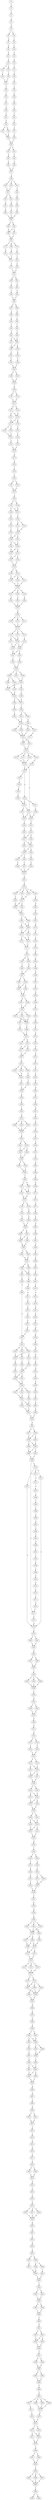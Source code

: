 strict digraph  {
	S0 -> S1 [ label = T ];
	S1 -> S2 [ label = C ];
	S2 -> S3 [ label = A ];
	S3 -> S4 [ label = G ];
	S4 -> S5 [ label = T ];
	S4 -> S6 [ label = C ];
	S5 -> S7 [ label = G ];
	S6 -> S8 [ label = A ];
	S7 -> S9 [ label = G ];
	S8 -> S10 [ label = A ];
	S9 -> S11 [ label = C ];
	S10 -> S12 [ label = A ];
	S11 -> S13 [ label = T ];
	S12 -> S14 [ label = A ];
	S13 -> S15 [ label = T ];
	S13 -> S16 [ label = C ];
	S14 -> S17 [ label = A ];
	S15 -> S18 [ label = C ];
	S16 -> S19 [ label = T ];
	S17 -> S20 [ label = A ];
	S18 -> S21 [ label = C ];
	S19 -> S21 [ label = C ];
	S20 -> S22 [ label = A ];
	S21 -> S23 [ label = T ];
	S22 -> S24 [ label = A ];
	S23 -> S25 [ label = T ];
	S24 -> S26 [ label = A ];
	S25 -> S27 [ label = C ];
	S26 -> S28 [ label = T ];
	S27 -> S29 [ label = A ];
	S28 -> S30 [ label = T ];
	S29 -> S31 [ label = A ];
	S30 -> S32 [ label = T ];
	S31 -> S33 [ label = G ];
	S32 -> S34 [ label = T ];
	S33 -> S35 [ label = G ];
	S33 -> S36 [ label = C ];
	S34 -> S37 [ label = T ];
	S35 -> S38 [ label = C ];
	S36 -> S38 [ label = C ];
	S37 -> S39 [ label = T ];
	S38 -> S40 [ label = T ];
	S39 -> S40 [ label = T ];
	S40 -> S41 [ label = G ];
	S40 -> S42 [ label = T ];
	S41 -> S43 [ label = G ];
	S42 -> S44 [ label = C ];
	S43 -> S45 [ label = C ];
	S44 -> S46 [ label = A ];
	S45 -> S47 [ label = T ];
	S46 -> S47 [ label = T ];
	S47 -> S48 [ label = C ];
	S48 -> S49 [ label = A ];
	S48 -> S50 [ label = C ];
	S48 -> S51 [ label = T ];
	S49 -> S52 [ label = T ];
	S50 -> S52 [ label = T ];
	S51 -> S53 [ label = G ];
	S52 -> S54 [ label = T ];
	S52 -> S55 [ label = C ];
	S53 -> S56 [ label = A ];
	S54 -> S57 [ label = G ];
	S55 -> S58 [ label = A ];
	S56 -> S59 [ label = C ];
	S57 -> S60 [ label = G ];
	S58 -> S61 [ label = T ];
	S59 -> S62 [ label = C ];
	S60 -> S63 [ label = G ];
	S61 -> S63 [ label = G ];
	S62 -> S63 [ label = G ];
	S63 -> S64 [ label = A ];
	S63 -> S65 [ label = G ];
	S64 -> S66 [ label = G ];
	S65 -> S67 [ label = T ];
	S65 -> S66 [ label = G ];
	S66 -> S68 [ label = G ];
	S67 -> S68 [ label = G ];
	S68 -> S69 [ label = A ];
	S68 -> S70 [ label = C ];
	S68 -> S71 [ label = G ];
	S69 -> S72 [ label = A ];
	S70 -> S73 [ label = C ];
	S71 -> S74 [ label = G ];
	S72 -> S75 [ label = A ];
	S73 -> S76 [ label = C ];
	S74 -> S75 [ label = A ];
	S75 -> S77 [ label = T ];
	S76 -> S78 [ label = C ];
	S77 -> S79 [ label = T ];
	S78 -> S79 [ label = T ];
	S79 -> S80 [ label = C ];
	S79 -> S81 [ label = T ];
	S80 -> S82 [ label = A ];
	S81 -> S83 [ label = G ];
	S82 -> S84 [ label = T ];
	S83 -> S85 [ label = C ];
	S84 -> S86 [ label = T ];
	S85 -> S86 [ label = T ];
	S86 -> S87 [ label = C ];
	S86 -> S88 [ label = A ];
	S87 -> S89 [ label = T ];
	S88 -> S90 [ label = A ];
	S89 -> S91 [ label = G ];
	S90 -> S92 [ label = T ];
	S91 -> S93 [ label = C ];
	S92 -> S94 [ label = T ];
	S93 -> S95 [ label = A ];
	S94 -> S96 [ label = C ];
	S95 -> S97 [ label = C ];
	S95 -> S98 [ label = A ];
	S96 -> S98 [ label = A ];
	S97 -> S99 [ label = C ];
	S98 -> S100 [ label = G ];
	S98 -> S99 [ label = C ];
	S99 -> S101 [ label = A ];
	S100 -> S102 [ label = G ];
	S101 -> S103 [ label = G ];
	S102 -> S104 [ label = C ];
	S103 -> S105 [ label = G ];
	S104 -> S105 [ label = G ];
	S105 -> S106 [ label = C ];
	S105 -> S107 [ label = G ];
	S106 -> S108 [ label = A ];
	S107 -> S108 [ label = A ];
	S108 -> S109 [ label = G ];
	S109 -> S110 [ label = A ];
	S109 -> S111 [ label = C ];
	S110 -> S112 [ label = G ];
	S111 -> S112 [ label = G ];
	S112 -> S113 [ label = G ];
	S112 -> S114 [ label = A ];
	S113 -> S115 [ label = A ];
	S113 -> S116 [ label = G ];
	S114 -> S116 [ label = G ];
	S115 -> S117 [ label = A ];
	S116 -> S118 [ label = G ];
	S116 -> S117 [ label = A ];
	S117 -> S119 [ label = C ];
	S117 -> S120 [ label = T ];
	S118 -> S121 [ label = A ];
	S119 -> S122 [ label = C ];
	S120 -> S122 [ label = C ];
	S121 -> S123 [ label = A ];
	S122 -> S124 [ label = A ];
	S123 -> S125 [ label = C ];
	S124 -> S126 [ label = A ];
	S125 -> S126 [ label = A ];
	S126 -> S127 [ label = G ];
	S127 -> S128 [ label = G ];
	S128 -> S129 [ label = C ];
	S129 -> S130 [ label = A ];
	S130 -> S131 [ label = G ];
	S130 -> S132 [ label = T ];
	S131 -> S133 [ label = G ];
	S132 -> S133 [ label = G ];
	S133 -> S134 [ label = A ];
	S134 -> S135 [ label = T ];
	S134 -> S136 [ label = A ];
	S135 -> S137 [ label = G ];
	S135 -> S138 [ label = T ];
	S136 -> S137 [ label = G ];
	S137 -> S139 [ label = A ];
	S138 -> S140 [ label = G ];
	S139 -> S141 [ label = A ];
	S139 -> S142 [ label = G ];
	S140 -> S143 [ label = C ];
	S141 -> S144 [ label = G ];
	S142 -> S144 [ label = G ];
	S143 -> S145 [ label = T ];
	S144 -> S146 [ label = A ];
	S144 -> S147 [ label = G ];
	S145 -> S146 [ label = A ];
	S146 -> S148 [ label = A ];
	S146 -> S149 [ label = G ];
	S147 -> S148 [ label = A ];
	S148 -> S150 [ label = G ];
	S148 -> S151 [ label = A ];
	S149 -> S150 [ label = G ];
	S150 -> S152 [ label = T ];
	S151 -> S152 [ label = T ];
	S151 -> S153 [ label = C ];
	S152 -> S154 [ label = T ];
	S153 -> S154 [ label = T ];
	S154 -> S155 [ label = G ];
	S154 -> S156 [ label = A ];
	S155 -> S157 [ label = C ];
	S155 -> S158 [ label = T ];
	S155 -> S159 [ label = G ];
	S156 -> S158 [ label = T ];
	S157 -> S160 [ label = T ];
	S158 -> S160 [ label = T ];
	S159 -> S160 [ label = T ];
	S160 -> S161 [ label = T ];
	S160 -> S162 [ label = A ];
	S160 -> S163 [ label = G ];
	S161 -> S164 [ label = G ];
	S162 -> S165 [ label = T ];
	S163 -> S166 [ label = A ];
	S164 -> S167 [ label = T ];
	S165 -> S167 [ label = T ];
	S166 -> S167 [ label = T ];
	S167 -> S168 [ label = G ];
	S168 -> S169 [ label = C ];
	S168 -> S170 [ label = A ];
	S168 -> S171 [ label = T ];
	S169 -> S172 [ label = T ];
	S170 -> S172 [ label = T ];
	S171 -> S172 [ label = T ];
	S172 -> S173 [ label = T ];
	S172 -> S174 [ label = A ];
	S172 -> S175 [ label = C ];
	S173 -> S176 [ label = G ];
	S173 -> S177 [ label = C ];
	S174 -> S178 [ label = A ];
	S175 -> S176 [ label = G ];
	S176 -> S179 [ label = T ];
	S176 -> S180 [ label = C ];
	S177 -> S179 [ label = T ];
	S178 -> S180 [ label = C ];
	S179 -> S181 [ label = G ];
	S180 -> S182 [ label = T ];
	S180 -> S181 [ label = G ];
	S181 -> S183 [ label = C ];
	S182 -> S184 [ label = T ];
	S183 -> S185 [ label = T ];
	S184 -> S185 [ label = T ];
	S185 -> S186 [ label = C ];
	S185 -> S187 [ label = T ];
	S185 -> S188 [ label = G ];
	S186 -> S189 [ label = G ];
	S186 -> S190 [ label = C ];
	S187 -> S191 [ label = T ];
	S188 -> S191 [ label = T ];
	S189 -> S192 [ label = C ];
	S190 -> S193 [ label = T ];
	S191 -> S192 [ label = C ];
	S191 -> S194 [ label = G ];
	S192 -> S195 [ label = T ];
	S193 -> S195 [ label = T ];
	S194 -> S196 [ label = C ];
	S195 -> S197 [ label = C ];
	S195 -> S198 [ label = T ];
	S196 -> S197 [ label = C ];
	S197 -> S199 [ label = T ];
	S198 -> S200 [ label = C ];
	S199 -> S201 [ label = C ];
	S199 -> S202 [ label = G ];
	S200 -> S203 [ label = A ];
	S201 -> S204 [ label = A ];
	S202 -> S205 [ label = G ];
	S203 -> S204 [ label = A ];
	S204 -> S206 [ label = G ];
	S204 -> S207 [ label = A ];
	S204 -> S208 [ label = C ];
	S205 -> S209 [ label = T ];
	S206 -> S210 [ label = C ];
	S207 -> S211 [ label = A ];
	S208 -> S210 [ label = C ];
	S209 -> S210 [ label = C ];
	S210 -> S212 [ label = T ];
	S210 -> S213 [ label = C ];
	S211 -> S213 [ label = C ];
	S212 -> S214 [ label = T ];
	S213 -> S214 [ label = T ];
	S214 -> S215 [ label = G ];
	S214 -> S216 [ label = T ];
	S214 -> S217 [ label = C ];
	S214 -> S218 [ label = A ];
	S215 -> S219 [ label = C ];
	S216 -> S220 [ label = G ];
	S217 -> S219 [ label = C ];
	S218 -> S219 [ label = C ];
	S219 -> S221 [ label = T ];
	S219 -> S222 [ label = T ];
	S220 -> S222 [ label = T ];
	S221 -> S223 [ label = G ];
	S221 -> S224 [ label = T ];
	S222 -> S225 [ label = T ];
	S222 -> S226 [ label = G ];
	S223 -> S227 [ label = A ];
	S224 -> S228 [ label = T ];
	S225 -> S229 [ label = T ];
	S226 -> S230 [ label = A ];
	S226 -> S231 [ label = G ];
	S227 -> S232 [ label = C ];
	S228 -> S233 [ label = T ];
	S229 -> S234 [ label = T ];
	S230 -> S235 [ label = A ];
	S230 -> S221 [ label = T ];
	S231 -> S236 [ label = C ];
	S232 -> S237 [ label = C ];
	S232 -> S238 [ label = T ];
	S233 -> S237 [ label = C ];
	S234 -> S239 [ label = A ];
	S235 -> S224 [ label = T ];
	S236 -> S223 [ label = G ];
	S237 -> S240 [ label = T ];
	S237 -> S241 [ label = G ];
	S238 -> S241 [ label = G ];
	S239 -> S230 [ label = A ];
	S240 -> S242 [ label = T ];
	S241 -> S242 [ label = T ];
	S241 -> S243 [ label = A ];
	S242 -> S244 [ label = C ];
	S242 -> S245 [ label = T ];
	S243 -> S246 [ label = A ];
	S244 -> S247 [ label = T ];
	S245 -> S248 [ label = G ];
	S246 -> S249 [ label = A ];
	S247 -> S250 [ label = C ];
	S248 -> S250 [ label = C ];
	S249 -> S250 [ label = C ];
	S250 -> S251 [ label = A ];
	S251 -> S252 [ label = G ];
	S252 -> S253 [ label = G ];
	S252 -> S254 [ label = A ];
	S252 -> S255 [ label = N ];
	S252 -> S256 [ label = C ];
	S253 -> S257 [ label = G ];
	S254 -> S257 [ label = G ];
	S255 -> S258 [ label = N ];
	S256 -> S259 [ label = T ];
	S257 -> S260 [ label = G ];
	S257 -> S261 [ label = T ];
	S258 -> S262 [ label = N ];
	S259 -> S260 [ label = G ];
	S260 -> S263 [ label = C ];
	S261 -> S263 [ label = C ];
	S262 -> S264 [ label = N ];
	S263 -> S265 [ label = C ];
	S263 -> S266 [ label = G ];
	S264 -> S267 [ label = N ];
	S265 -> S268 [ label = T ];
	S265 -> S269 [ label = A ];
	S266 -> S269 [ label = A ];
	S267 -> S270 [ label = N ];
	S268 -> S271 [ label = C ];
	S269 -> S271 [ label = C ];
	S269 -> S272 [ label = A ];
	S270 -> S273 [ label = N ];
	S271 -> S274 [ label = T ];
	S271 -> S275 [ label = C ];
	S272 -> S274 [ label = T ];
	S273 -> S276 [ label = N ];
	S274 -> S277 [ label = C ];
	S275 -> S277 [ label = C ];
	S276 -> S278 [ label = N ];
	S277 -> S279 [ label = C ];
	S278 -> S280 [ label = N ];
	S279 -> S281 [ label = G ];
	S279 -> S282 [ label = T ];
	S280 -> S283 [ label = N ];
	S281 -> S284 [ label = A ];
	S282 -> S285 [ label = G ];
	S283 -> S286 [ label = N ];
	S284 -> S287 [ label = T ];
	S285 -> S287 [ label = T ];
	S286 -> S288 [ label = N ];
	S287 -> S289 [ label = T ];
	S287 -> S290 [ label = C ];
	S288 -> S291 [ label = N ];
	S289 -> S292 [ label = C ];
	S290 -> S292 [ label = C ];
	S290 -> S293 [ label = A ];
	S291 -> S294 [ label = N ];
	S292 -> S295 [ label = T ];
	S293 -> S295 [ label = T ];
	S294 -> S296 [ label = N ];
	S295 -> S297 [ label = G ];
	S295 -> S298 [ label = C ];
	S296 -> S299 [ label = N ];
	S297 -> S300 [ label = A ];
	S298 -> S300 [ label = A ];
	S299 -> S301 [ label = N ];
	S300 -> S302 [ label = T ];
	S300 -> S303 [ label = C ];
	S300 -> S304 [ label = G ];
	S301 -> S305 [ label = N ];
	S302 -> S306 [ label = G ];
	S303 -> S307 [ label = A ];
	S303 -> S306 [ label = G ];
	S304 -> S306 [ label = G ];
	S305 -> S308 [ label = N ];
	S306 -> S309 [ label = G ];
	S307 -> S310 [ label = C ];
	S308 -> S311 [ label = N ];
	S309 -> S312 [ label = A ];
	S310 -> S312 [ label = A ];
	S311 -> S313 [ label = N ];
	S312 -> S314 [ label = A ];
	S312 -> S315 [ label = G ];
	S313 -> S316 [ label = N ];
	S314 -> S317 [ label = A ];
	S315 -> S318 [ label = G ];
	S315 -> S317 [ label = A ];
	S316 -> S319 [ label = N ];
	S317 -> S320 [ label = A ];
	S318 -> S320 [ label = A ];
	S319 -> S321 [ label = N ];
	S320 -> S322 [ label = G ];
	S321 -> S323 [ label = N ];
	S322 -> S324 [ label = C ];
	S322 -> S325 [ label = G ];
	S322 -> S326 [ label = T ];
	S323 -> S327 [ label = N ];
	S324 -> S328 [ label = A ];
	S325 -> S328 [ label = A ];
	S326 -> S329 [ label = T ];
	S327 -> S330 [ label = N ];
	S328 -> S331 [ label = G ];
	S329 -> S332 [ label = T ];
	S330 -> S333 [ label = N ];
	S331 -> S334 [ label = G ];
	S332 -> S334 [ label = G ];
	S333 -> S335 [ label = N ];
	S334 -> S336 [ label = C ];
	S335 -> S337 [ label = N ];
	S336 -> S338 [ label = C ];
	S337 -> S339 [ label = N ];
	S338 -> S340 [ label = A ];
	S339 -> S341 [ label = N ];
	S340 -> S342 [ label = A ];
	S341 -> S343 [ label = N ];
	S342 -> S344 [ label = A ];
	S342 -> S345 [ label = C ];
	S342 -> S346 [ label = G ];
	S343 -> S347 [ label = N ];
	S344 -> S348 [ label = C ];
	S345 -> S348 [ label = C ];
	S346 -> S348 [ label = C ];
	S347 -> S349 [ label = N ];
	S348 -> S350 [ label = A ];
	S349 -> S351 [ label = N ];
	S350 -> S352 [ label = A ];
	S350 -> S353 [ label = G ];
	S351 -> S354 [ label = N ];
	S352 -> S355 [ label = C ];
	S353 -> S356 [ label = A ];
	S353 -> S355 [ label = C ];
	S354 -> S357 [ label = N ];
	S355 -> S358 [ label = T ];
	S356 -> S358 [ label = T ];
	S357 -> S359 [ label = N ];
	S358 -> S360 [ label = C ];
	S358 -> S361 [ label = T ];
	S359 -> S362 [ label = N ];
	S360 -> S363 [ label = C ];
	S361 -> S363 [ label = C ];
	S362 -> S364 [ label = N ];
	S363 -> S365 [ label = T ];
	S364 -> S366 [ label = N ];
	S365 -> S367 [ label = G ];
	S365 -> S368 [ label = T ];
	S366 -> S369 [ label = N ];
	S367 -> S370 [ label = A ];
	S367 -> S371 [ label = C ];
	S368 -> S371 [ label = C ];
	S369 -> S372 [ label = N ];
	S370 -> S373 [ label = G ];
	S371 -> S373 [ label = G ];
	S372 -> S374 [ label = N ];
	S373 -> S375 [ label = G ];
	S373 -> S376 [ label = C ];
	S374 -> S377 [ label = N ];
	S375 -> S378 [ label = T ];
	S376 -> S379 [ label = A ];
	S377 -> S380 [ label = N ];
	S378 -> S381 [ label = C ];
	S379 -> S382 [ label = G ];
	S380 -> S383 [ label = N ];
	S381 -> S384 [ label = C ];
	S382 -> S384 [ label = C ];
	S383 -> S385 [ label = N ];
	S384 -> S386 [ label = C ];
	S384 -> S387 [ label = A ];
	S385 -> S388 [ label = N ];
	S386 -> S389 [ label = G ];
	S387 -> S390 [ label = A ];
	S387 -> S389 [ label = G ];
	S388 -> S391 [ label = N ];
	S389 -> S392 [ label = G ];
	S390 -> S392 [ label = G ];
	S391 -> S393 [ label = N ];
	S392 -> S394 [ label = C ];
	S392 -> S395 [ label = A ];
	S393 -> S396 [ label = N ];
	S394 -> S397 [ label = G ];
	S395 -> S397 [ label = G ];
	S396 -> S398 [ label = N ];
	S397 -> S399 [ label = C ];
	S397 -> S400 [ label = G ];
	S398 -> S401 [ label = N ];
	S399 -> S402 [ label = C ];
	S399 -> S403 [ label = A ];
	S400 -> S402 [ label = C ];
	S401 -> S404 [ label = N ];
	S402 -> S405 [ label = A ];
	S403 -> S406 [ label = G ];
	S404 -> S407 [ label = N ];
	S405 -> S408 [ label = G ];
	S406 -> S409 [ label = C ];
	S407 -> S410 [ label = N ];
	S408 -> S411 [ label = G ];
	S409 -> S412 [ label = C ];
	S410 -> S413 [ label = N ];
	S411 -> S414 [ label = A ];
	S412 -> S415 [ label = C ];
	S413 -> S416 [ label = N ];
	S414 -> S417 [ label = C ];
	S415 -> S418 [ label = A ];
	S415 -> S419 [ label = C ];
	S415 -> S420 [ label = G ];
	S416 -> S421 [ label = N ];
	S417 -> S422 [ label = A ];
	S418 -> S423 [ label = A ];
	S418 -> S424 [ label = G ];
	S419 -> S425 [ label = C ];
	S420 -> S423 [ label = A ];
	S421 -> S426 [ label = N ];
	S422 -> S427 [ label = G ];
	S423 -> S428 [ label = G ];
	S424 -> S429 [ label = T ];
	S425 -> S430 [ label = C ];
	S426 -> S431 [ label = N ];
	S427 -> S432 [ label = G ];
	S428 -> S433 [ label = C ];
	S429 -> S434 [ label = G ];
	S430 -> S434 [ label = G ];
	S431 -> S435 [ label = N ];
	S432 -> S412 [ label = C ];
	S433 -> S436 [ label = A ];
	S434 -> S437 [ label = G ];
	S434 -> S436 [ label = A ];
	S435 -> S438 [ label = N ];
	S436 -> S439 [ label = A ];
	S437 -> S439 [ label = A ];
	S438 -> S440 [ label = N ];
	S439 -> S441 [ label = A ];
	S439 -> S442 [ label = C ];
	S439 -> S443 [ label = G ];
	S440 -> S444 [ label = N ];
	S441 -> S445 [ label = C ];
	S442 -> S445 [ label = C ];
	S443 -> S446 [ label = G ];
	S444 -> S447 [ label = N ];
	S445 -> S448 [ label = C ];
	S445 -> S449 [ label = A ];
	S446 -> S448 [ label = C ];
	S447 -> S450 [ label = N ];
	S448 -> S451 [ label = C ];
	S449 -> S451 [ label = C ];
	S450 -> S452 [ label = N ];
	S451 -> S453 [ label = G ];
	S452 -> S454 [ label = N ];
	S453 -> S455 [ label = G ];
	S454 -> S456 [ label = N ];
	S455 -> S457 [ label = G ];
	S455 -> S458 [ label = C ];
	S456 -> S459 [ label = N ];
	S457 -> S460 [ label = T ];
	S458 -> S460 [ label = T ];
	S458 -> S461 [ label = C ];
	S459 -> S462 [ label = N ];
	S460 -> S463 [ label = T ];
	S460 -> S464 [ label = A ];
	S461 -> S464 [ label = A ];
	S462 -> S465 [ label = N ];
	S463 -> S466 [ label = C ];
	S464 -> S466 [ label = C ];
	S464 -> S467 [ label = T ];
	S465 -> S468 [ label = N ];
	S466 -> S469 [ label = C ];
	S467 -> S469 [ label = C ];
	S468 -> S453 [ label = G ];
	S469 -> S470 [ label = C ];
	S469 -> S471 [ label = C ];
	S470 -> S472 [ label = G ];
	S470 -> S473 [ label = C ];
	S470 -> S474 [ label = T ];
	S471 -> S475 [ label = C ];
	S472 -> S476 [ label = G ];
	S473 -> S477 [ label = A ];
	S474 -> S476 [ label = G ];
	S475 -> S476 [ label = G ];
	S476 -> S478 [ label = A ];
	S477 -> S479 [ label = A ];
	S478 -> S480 [ label = C ];
	S478 -> S481 [ label = T ];
	S479 -> S482 [ label = C ];
	S480 -> S483 [ label = G ];
	S481 -> S483 [ label = G ];
	S482 -> S484 [ label = C ];
	S483 -> S485 [ label = A ];
	S484 -> S486 [ label = C ];
	S485 -> S487 [ label = G ];
	S485 -> S488 [ label = A ];
	S486 -> S489 [ label = C ];
	S487 -> S490 [ label = C ];
	S488 -> S490 [ label = C ];
	S489 -> S491 [ label = A ];
	S490 -> S492 [ label = C ];
	S491 -> S493 [ label = A ];
	S492 -> S494 [ label = C ];
	S492 -> S495 [ label = G ];
	S492 -> S496 [ label = A ];
	S493 -> S497 [ label = G ];
	S494 -> S498 [ label = A ];
	S495 -> S498 [ label = A ];
	S496 -> S498 [ label = A ];
	S497 -> S499 [ label = G ];
	S498 -> S500 [ label = T ];
	S499 -> S501 [ label = C ];
	S500 -> S502 [ label = G ];
	S501 -> S503 [ label = T ];
	S502 -> S504 [ label = C ];
	S502 -> S505 [ label = A ];
	S503 -> S506 [ label = G ];
	S504 -> S507 [ label = G ];
	S505 -> S507 [ label = G ];
	S506 -> S508 [ label = G ];
	S507 -> S509 [ label = G ];
	S508 -> S510 [ label = G ];
	S509 -> S511 [ label = G ];
	S510 -> S512 [ label = C ];
	S511 -> S513 [ label = A ];
	S512 -> S514 [ label = A ];
	S513 -> S515 [ label = G ];
	S513 -> S516 [ label = A ];
	S514 -> S517 [ label = C ];
	S515 -> S518 [ label = T ];
	S516 -> S519 [ label = C ];
	S517 -> S520 [ label = G ];
	S518 -> S521 [ label = A ];
	S519 -> S521 [ label = A ];
	S520 -> S471 [ label = C ];
	S521 -> S522 [ label = C ];
	S521 -> S523 [ label = T ];
	S522 -> S524 [ label = A ];
	S522 -> S525 [ label = C ];
	S523 -> S525 [ label = C ];
	S524 -> S526 [ label = T ];
	S525 -> S526 [ label = T ];
	S525 -> S527 [ label = A ];
	S526 -> S528 [ label = G ];
	S527 -> S528 [ label = G ];
	S528 -> S529 [ label = C ];
	S528 -> S530 [ label = A ];
	S529 -> S531 [ label = A ];
	S529 -> S532 [ label = T ];
	S530 -> S532 [ label = T ];
	S531 -> S533 [ label = C ];
	S532 -> S534 [ label = G ];
	S532 -> S533 [ label = C ];
	S533 -> S535 [ label = C ];
	S534 -> S535 [ label = C ];
	S535 -> S536 [ label = A ];
	S535 -> S537 [ label = G ];
	S536 -> S538 [ label = C ];
	S536 -> S539 [ label = T ];
	S537 -> S538 [ label = C ];
	S538 -> S540 [ label = C ];
	S538 -> S541 [ label = A ];
	S539 -> S540 [ label = C ];
	S540 -> S542 [ label = T ];
	S541 -> S542 [ label = T ];
	S542 -> S543 [ label = G ];
	S543 -> S544 [ label = C ];
	S544 -> S545 [ label = T ];
	S544 -> S546 [ label = A ];
	S545 -> S547 [ label = C ];
	S546 -> S548 [ label = G ];
	S547 -> S549 [ label = C ];
	S548 -> S550 [ label = G ];
	S549 -> S551 [ label = G ];
	S550 -> S552 [ label = T ];
	S550 -> S553 [ label = C ];
	S551 -> S554 [ label = C ];
	S552 -> S555 [ label = G ];
	S553 -> S555 [ label = G ];
	S554 -> S556 [ label = C ];
	S555 -> S556 [ label = C ];
	S556 -> S557 [ label = T ];
	S557 -> S558 [ label = G ];
	S558 -> S559 [ label = G ];
	S559 -> S560 [ label = A ];
	S560 -> S561 [ label = G ];
	S560 -> S562 [ label = A ];
	S560 -> S563 [ label = C ];
	S561 -> S564 [ label = C ];
	S561 -> S565 [ label = G ];
	S562 -> S564 [ label = C ];
	S563 -> S564 [ label = C ];
	S564 -> S566 [ label = A ];
	S564 -> S567 [ label = G ];
	S565 -> S568 [ label = C ];
	S566 -> S569 [ label = C ];
	S566 -> S570 [ label = G ];
	S567 -> S569 [ label = C ];
	S568 -> S570 [ label = G ];
	S569 -> S571 [ label = C ];
	S570 -> S571 [ label = C ];
	S570 -> S572 [ label = A ];
	S571 -> S573 [ label = G ];
	S572 -> S573 [ label = G ];
	S573 -> S574 [ label = C ];
	S573 -> S575 [ label = G ];
	S573 -> S576 [ label = T ];
	S574 -> S577 [ label = G ];
	S575 -> S577 [ label = G ];
	S576 -> S577 [ label = G ];
	S577 -> S578 [ label = C ];
	S577 -> S579 [ label = T ];
	S578 -> S580 [ label = C ];
	S578 -> S581 [ label = G ];
	S578 -> S582 [ label = T ];
	S579 -> S581 [ label = G ];
	S580 -> S583 [ label = G ];
	S580 -> S584 [ label = C ];
	S581 -> S583 [ label = G ];
	S582 -> S583 [ label = G ];
	S583 -> S585 [ label = A ];
	S584 -> S585 [ label = A ];
	S585 -> S586 [ label = G ];
	S586 -> S587 [ label = G ];
	S587 -> S588 [ label = A ];
	S588 -> S589 [ label = G ];
	S589 -> S590 [ label = C ];
	S589 -> S591 [ label = A ];
	S590 -> S592 [ label = A ];
	S590 -> S593 [ label = G ];
	S591 -> S593 [ label = G ];
	S592 -> S594 [ label = G ];
	S593 -> S595 [ label = T ];
	S593 -> S596 [ label = C ];
	S594 -> S597 [ label = T ];
	S595 -> S598 [ label = A ];
	S596 -> S598 [ label = A ];
	S597 -> S599 [ label = T ];
	S598 -> S600 [ label = A ];
	S599 -> S601 [ label = T ];
	S599 -> S602 [ label = C ];
	S600 -> S602 [ label = C ];
	S601 -> S603 [ label = C ];
	S602 -> S603 [ label = C ];
	S602 -> S604 [ label = A ];
	S603 -> S605 [ label = T ];
	S604 -> S605 [ label = T ];
	S605 -> S606 [ label = G ];
	S606 -> S607 [ label = G ];
	S607 -> S608 [ label = A ];
	S608 -> S609 [ label = G ];
	S609 -> S610 [ label = C ];
	S609 -> S611 [ label = T ];
	S610 -> S612 [ label = A ];
	S611 -> S612 [ label = A ];
	S612 -> S613 [ label = C ];
	S613 -> S614 [ label = T ];
	S614 -> S615 [ label = G ];
	S615 -> S616 [ label = G ];
	S616 -> S617 [ label = C ];
	S617 -> S618 [ label = T ];
	S618 -> S619 [ label = G ];
	S618 -> S620 [ label = C ];
	S619 -> S621 [ label = A ];
	S620 -> S621 [ label = A ];
	S621 -> S622 [ label = A ];
	S622 -> S623 [ label = C ];
	S623 -> S624 [ label = C ];
	S624 -> S625 [ label = C ];
	S625 -> S626 [ label = T ];
	S625 -> S627 [ label = G ];
	S625 -> S628 [ label = C ];
	S626 -> S629 [ label = C ];
	S627 -> S629 [ label = C ];
	S628 -> S629 [ label = C ];
	S629 -> S630 [ label = A ];
	S630 -> S631 [ label = C ];
	S631 -> S632 [ label = T ];
	S632 -> S633 [ label = G ];
	S633 -> S634 [ label = C ];
	S634 -> S635 [ label = A ];
	S634 -> S636 [ label = C ];
	S635 -> S637 [ label = A ];
	S636 -> S638 [ label = T ];
	S636 -> S639 [ label = C ];
	S637 -> S640 [ label = G ];
	S638 -> S640 [ label = G ];
	S639 -> S641 [ label = C ];
	S640 -> S642 [ label = C ];
	S641 -> S642 [ label = C ];
	S642 -> S643 [ label = C ];
	S643 -> S644 [ label = C ];
	S643 -> S645 [ label = G ];
	S644 -> S646 [ label = C ];
	S645 -> S646 [ label = C ];
	S646 -> S647 [ label = A ];
	S646 -> S648 [ label = G ];
	S647 -> S649 [ label = C ];
	S648 -> S649 [ label = C ];
	S649 -> S650 [ label = T ];
	S650 -> S651 [ label = G ];
	S651 -> S652 [ label = T ];
	S651 -> S653 [ label = C ];
	S652 -> S654 [ label = G ];
	S653 -> S655 [ label = A ];
	S653 -> S654 [ label = G ];
	S654 -> S656 [ label = A ];
	S655 -> S656 [ label = A ];
	S656 -> S657 [ label = C ];
	S657 -> S658 [ label = A ];
	S657 -> S659 [ label = C ];
	S658 -> S660 [ label = G ];
	S659 -> S660 [ label = G ];
	S660 -> S661 [ label = G ];
	S660 -> S662 [ label = C ];
	S661 -> S663 [ label = A ];
	S662 -> S663 [ label = A ];
	S663 -> S664 [ label = A ];
	S664 -> S665 [ label = C ];
	S665 -> S666 [ label = G ];
	S665 -> S667 [ label = T ];
	S665 -> S668 [ label = C ];
	S665 -> S669 [ label = A ];
	S666 -> S670 [ label = T ];
	S667 -> S671 [ label = A ];
	S668 -> S670 [ label = T ];
	S669 -> S670 [ label = T ];
	S670 -> S672 [ label = G ];
	S671 -> S673 [ label = C ];
	S672 -> S674 [ label = G ];
	S673 -> S674 [ label = G ];
	S674 -> S675 [ label = T ];
	S674 -> S676 [ label = G ];
	S675 -> S677 [ label = C ];
	S675 -> S678 [ label = A ];
	S676 -> S678 [ label = A ];
	S677 -> S679 [ label = C ];
	S678 -> S679 [ label = C ];
	S679 -> S680 [ label = A ];
	S680 -> S681 [ label = T ];
	S680 -> S682 [ label = C ];
	S681 -> S683 [ label = C ];
	S682 -> S683 [ label = C ];
	S683 -> S684 [ label = C ];
	S684 -> S685 [ label = C ];
	S684 -> S686 [ label = G ];
	S684 -> S687 [ label = T ];
	S685 -> S688 [ label = G ];
	S686 -> S688 [ label = G ];
	S687 -> S688 [ label = G ];
	S688 -> S689 [ label = T ];
	S689 -> S690 [ label = G ];
	S689 -> S691 [ label = C ];
}
